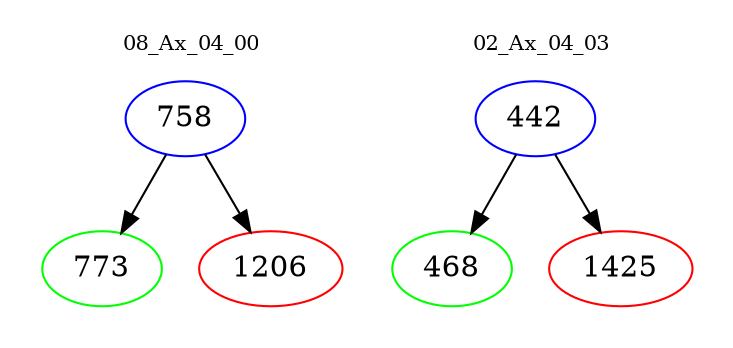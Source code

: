 digraph{
subgraph cluster_0 {
color = white
label = "08_Ax_04_00";
fontsize=10;
T0_758 [label="758", color="blue"]
T0_758 -> T0_773 [color="black"]
T0_773 [label="773", color="green"]
T0_758 -> T0_1206 [color="black"]
T0_1206 [label="1206", color="red"]
}
subgraph cluster_1 {
color = white
label = "02_Ax_04_03";
fontsize=10;
T1_442 [label="442", color="blue"]
T1_442 -> T1_468 [color="black"]
T1_468 [label="468", color="green"]
T1_442 -> T1_1425 [color="black"]
T1_1425 [label="1425", color="red"]
}
}
